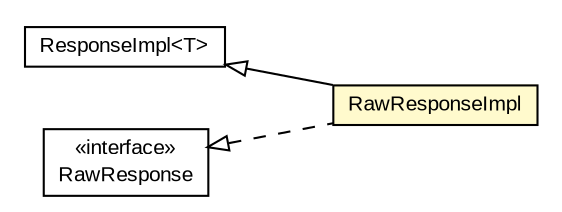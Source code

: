 #!/usr/local/bin/dot
#
# Class diagram 
# Generated by UMLGraph version R5_6-24-gf6e263 (http://www.umlgraph.org/)
#

digraph G {
	edge [fontname="arial",fontsize=10,labelfontname="arial",labelfontsize=10];
	node [fontname="arial",fontsize=10,shape=plaintext];
	nodesep=0.25;
	ranksep=0.5;
	rankdir=LR;
	// io.reinert.requestor.ResponseImpl<T>
	c10255 [label=<<table title="io.reinert.requestor.ResponseImpl" border="0" cellborder="1" cellspacing="0" cellpadding="2" port="p" href="./ResponseImpl.html">
		<tr><td><table border="0" cellspacing="0" cellpadding="1">
<tr><td align="center" balign="center"> ResponseImpl&lt;T&gt; </td></tr>
		</table></td></tr>
		</table>>, URL="./ResponseImpl.html", fontname="arial", fontcolor="black", fontsize=10.0];
	// io.reinert.requestor.RawResponseImpl
	c10282 [label=<<table title="io.reinert.requestor.RawResponseImpl" border="0" cellborder="1" cellspacing="0" cellpadding="2" port="p" bgcolor="lemonChiffon" href="./RawResponseImpl.html">
		<tr><td><table border="0" cellspacing="0" cellpadding="1">
<tr><td align="center" balign="center"> RawResponseImpl </td></tr>
		</table></td></tr>
		</table>>, URL="./RawResponseImpl.html", fontname="arial", fontcolor="black", fontsize=10.0];
	// io.reinert.requestor.RawResponse
	c10283 [label=<<table title="io.reinert.requestor.RawResponse" border="0" cellborder="1" cellspacing="0" cellpadding="2" port="p" href="./RawResponse.html">
		<tr><td><table border="0" cellspacing="0" cellpadding="1">
<tr><td align="center" balign="center"> &#171;interface&#187; </td></tr>
<tr><td align="center" balign="center"> RawResponse </td></tr>
		</table></td></tr>
		</table>>, URL="./RawResponse.html", fontname="arial", fontcolor="black", fontsize=10.0];
	//io.reinert.requestor.RawResponseImpl extends io.reinert.requestor.ResponseImpl<io.reinert.requestor.Payload>
	c10255:p -> c10282:p [dir=back,arrowtail=empty];
	//io.reinert.requestor.RawResponseImpl implements io.reinert.requestor.RawResponse
	c10283:p -> c10282:p [dir=back,arrowtail=empty,style=dashed];
}

